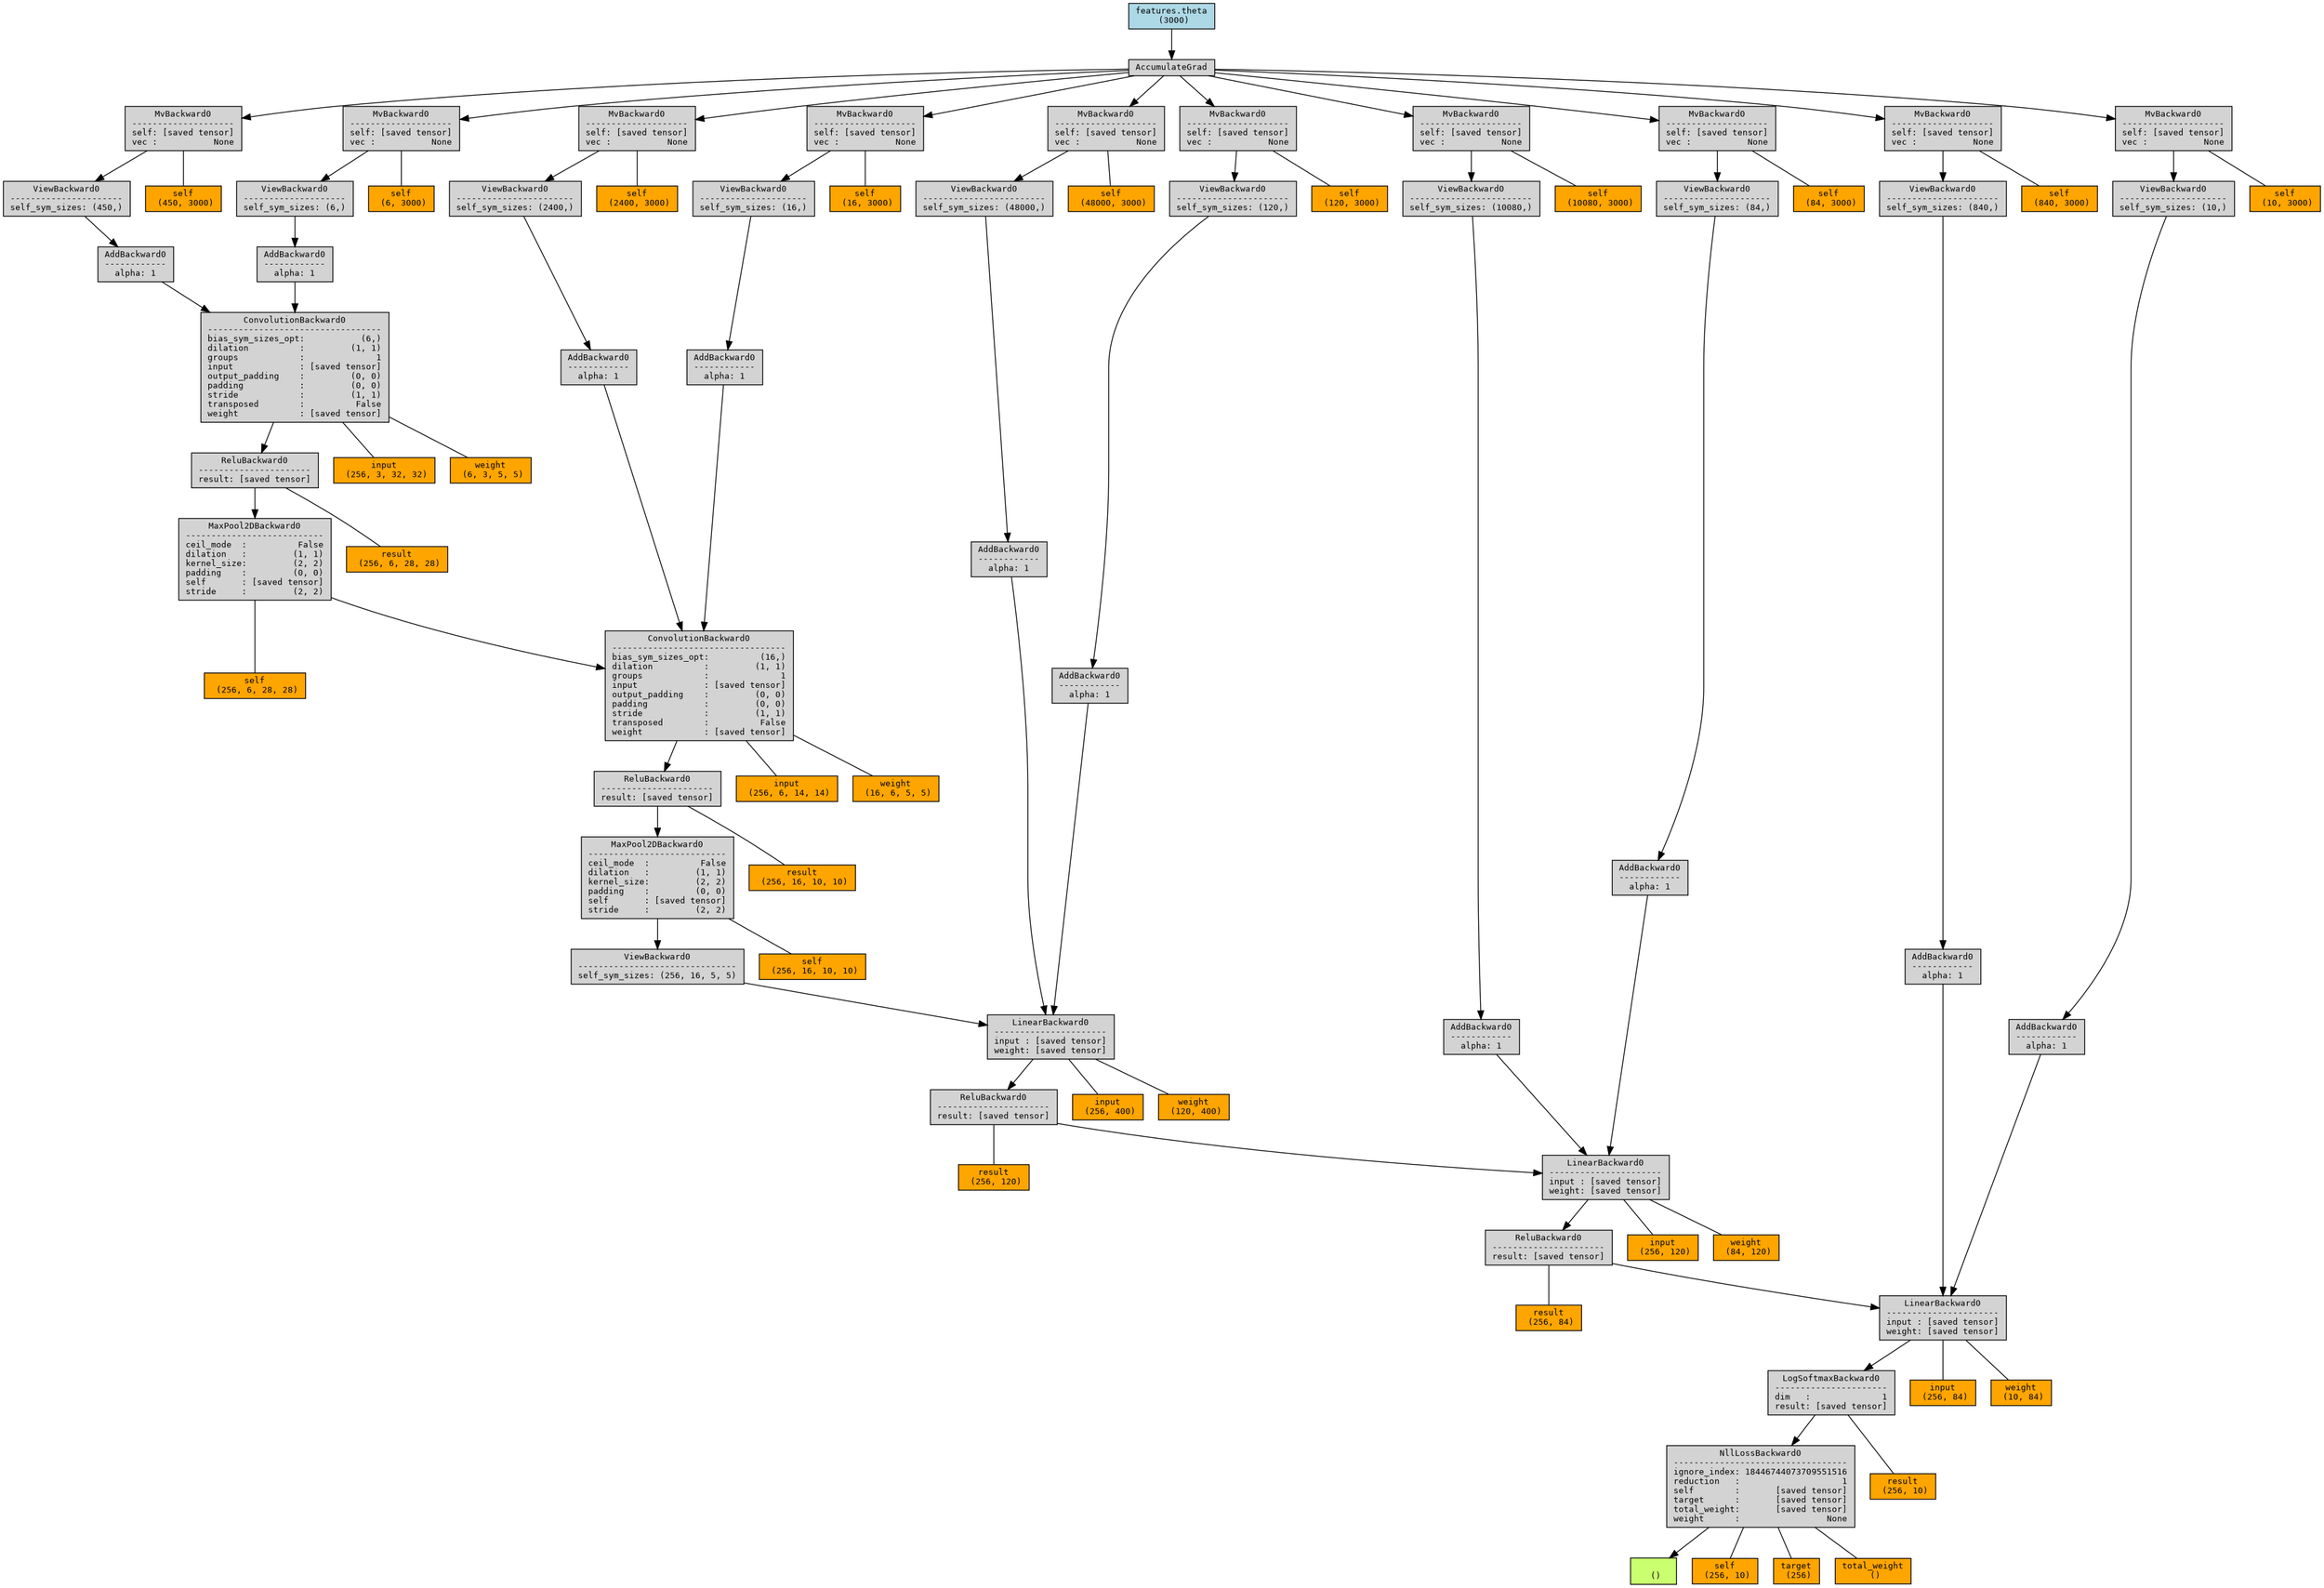 digraph {
	graph [size="24.3,24.3"]
	node [align=left fontname=monospace fontsize=10 height=0.2 ranksep=0.1 shape=box style=filled]
	4825723696 [label="
 ()" fillcolor=darkolivegreen1]
	5264033152 -> 4825729840 [dir=none]
	4825729840 [label="self
 (256, 10)" fillcolor=orange]
	5264033152 -> 5260957536 [dir=none]
	5260957536 [label="target
 (256)" fillcolor=orange]
	5264033152 -> 4825729760 [dir=none]
	4825729760 [label="total_weight
 ()" fillcolor=orange]
	5264033152 [label="NllLossBackward0
----------------------------------
ignore_index: 18446744073709551516
reduction   :                    1
self        :       [saved tensor]
target      :       [saved tensor]
total_weight:       [saved tensor]
weight      :                 None"]
	5264032288 -> 5264033152
	5264032288 -> 4825734320 [dir=none]
	4825734320 [label="result
 (256, 10)" fillcolor=orange]
	5264032288 [label="LogSoftmaxBackward0
----------------------
dim   :              1
result: [saved tensor]"]
	5264034064 -> 5264032288
	5264034064 -> 5260785552 [dir=none]
	5260785552 [label="input
 (256, 84)" fillcolor=orange]
	5264034064 -> 5260786192 [dir=none]
	5260786192 [label="weight
 (10, 84)" fillcolor=orange]
	5264034064 [label="LinearBackward0
----------------------
input : [saved tensor]
weight: [saved tensor]"]
	5264033248 -> 5264034064
	5264033248 -> 5263906896 [dir=none]
	5263906896 [label="result
 (256, 84)" fillcolor=orange]
	5264033248 [label="ReluBackward0
----------------------
result: [saved tensor]"]
	5264033680 -> 5264033248
	5264033680 -> 5260783072 [dir=none]
	5260783072 [label="input
 (256, 120)" fillcolor=orange]
	5264033680 -> 5260774592 [dir=none]
	5260774592 [label="weight
 (84, 120)" fillcolor=orange]
	5264033680 [label="LinearBackward0
----------------------
input : [saved tensor]
weight: [saved tensor]"]
	5264031952 -> 5264033680
	5264031952 -> 5263909936 [dir=none]
	5263909936 [label="result
 (256, 120)" fillcolor=orange]
	5264031952 [label="ReluBackward0
----------------------
result: [saved tensor]"]
	5264032480 -> 5264031952
	5264032480 -> 5260775872 [dir=none]
	5260775872 [label="input
 (256, 400)" fillcolor=orange]
	5264032480 -> 5260774352 [dir=none]
	5260774352 [label="weight
 (120, 400)" fillcolor=orange]
	5264032480 [label="LinearBackward0
----------------------
input : [saved tensor]
weight: [saved tensor]"]
	5264033440 -> 5264032480
	5264033440 [label="ViewBackward0
-------------------------------
self_sym_sizes: (256, 16, 5, 5)"]
	5264034208 -> 5264033440
	5264034208 -> 5260785152 [dir=none]
	5260785152 [label="self
 (256, 16, 10, 10)" fillcolor=orange]
	5264034208 [label="MaxPool2DBackward0
---------------------------
ceil_mode  :          False
dilation   :         (1, 1)
kernel_size:         (2, 2)
padding    :         (0, 0)
self       : [saved tensor]
stride     :         (2, 2)"]
	5264034256 -> 5264034208
	5264034256 -> 5263915456 [dir=none]
	5263915456 [label="result
 (256, 16, 10, 10)" fillcolor=orange]
	5264034256 [label="ReluBackward0
----------------------
result: [saved tensor]"]
	5264033920 -> 5264034256
	5264033920 -> 4825719616 [dir=none]
	4825719616 [label="input
 (256, 6, 14, 14)" fillcolor=orange]
	5264033920 -> 5260775712 [dir=none]
	5260775712 [label="weight
 (16, 6, 5, 5)" fillcolor=orange]
	5264033920 [label="ConvolutionBackward0
----------------------------------
bias_sym_sizes_opt:          (16,)
dilation          :         (1, 1)
groups            :              1
input             : [saved tensor]
output_padding    :         (0, 0)
padding           :         (0, 0)
stride            :         (1, 1)
transposed        :          False
weight            : [saved tensor]"]
	5264034880 -> 5264033920
	5264034880 -> 4825718896 [dir=none]
	4825718896 [label="self
 (256, 6, 28, 28)" fillcolor=orange]
	5264034880 [label="MaxPool2DBackward0
---------------------------
ceil_mode  :          False
dilation   :         (1, 1)
kernel_size:         (2, 2)
padding    :         (0, 0)
self       : [saved tensor]
stride     :         (2, 2)"]
	5264034736 -> 5264034880
	5264034736 -> 5263913216 [dir=none]
	5263913216 [label="result
 (256, 6, 28, 28)" fillcolor=orange]
	5264034736 [label="ReluBackward0
----------------------
result: [saved tensor]"]
	5264034832 -> 5264034736
	5264034832 -> 5260957376 [dir=none]
	5260957376 [label="input
 (256, 3, 32, 32)" fillcolor=orange]
	5264034832 -> 5260952256 [dir=none]
	5260952256 [label="weight
 (6, 3, 5, 5)" fillcolor=orange]
	5264034832 [label="ConvolutionBackward0
----------------------------------
bias_sym_sizes_opt:           (6,)
dilation          :         (1, 1)
groups            :              1
input             : [saved tensor]
output_padding    :         (0, 0)
padding           :         (0, 0)
stride            :         (1, 1)
transposed        :          False
weight            : [saved tensor]"]
	5264035072 -> 5264034832
	5264035072 [label="AddBackward0
------------
alpha: 1"]
	5264035216 -> 5264035072
	5264035216 [label="ViewBackward0
----------------------
self_sym_sizes: (450,)"]
	5264035312 -> 5264035216
	5264035312 -> 5260956816 [dir=none]
	5260956816 [label="self
 (450, 3000)" fillcolor=orange]
	5264035312 [label="MvBackward0
--------------------
self: [saved tensor]
vec :           None"]
	5264035504 -> 5264035312
	5242253808 [label="features.theta
 (3000)" fillcolor=lightblue]
	5242253808 -> 5264035504
	5264035504 [label=AccumulateGrad]
	5264034928 -> 5264034832
	5264034928 [label="AddBackward0
------------
alpha: 1"]
	5264035360 -> 5264034928
	5264035360 [label="ViewBackward0
--------------------
self_sym_sizes: (6,)"]
	5264035552 -> 5264035360
	5264035552 -> 5238726128 [dir=none]
	5238726128 [label="self
 (6, 3000)" fillcolor=orange]
	5264035552 [label="MvBackward0
--------------------
self: [saved tensor]
vec :           None"]
	5264035504 -> 5264035552
	5264033824 -> 5264033920
	5264033824 [label="AddBackward0
------------
alpha: 1"]
	5264033728 -> 5264033824
	5264033728 [label="ViewBackward0
-----------------------
self_sym_sizes: (2400,)"]
	5264035600 -> 5264033728
	5264035600 -> 5238726688 [dir=none]
	5238726688 [label="self
 (2400, 3000)" fillcolor=orange]
	5264035600 [label="MvBackward0
--------------------
self: [saved tensor]
vec :           None"]
	5264035504 -> 5264035600
	5264032432 -> 5264033920
	5264032432 [label="AddBackward0
------------
alpha: 1"]
	5264035120 -> 5264032432
	5264035120 [label="ViewBackward0
---------------------
self_sym_sizes: (16,)"]
	5264034016 -> 5264035120
	5264034016 -> 5262444800 [dir=none]
	5262444800 [label="self
 (16, 3000)" fillcolor=orange]
	5264034016 [label="MvBackward0
--------------------
self: [saved tensor]
vec :           None"]
	5264035504 -> 5264034016
	5264031808 -> 5264032480
	5264031808 [label="AddBackward0
------------
alpha: 1"]
	5264033344 -> 5264031808
	5264033344 [label="ViewBackward0
------------------------
self_sym_sizes: (48000,)"]
	5264035264 -> 5264033344
	5264035264 -> 4825729120 [dir=none]
	4825729120 [label="self
 (48000, 3000)" fillcolor=orange]
	5264035264 [label="MvBackward0
--------------------
self: [saved tensor]
vec :           None"]
	5264035504 -> 5264035264
	5264033872 -> 5264032480
	5264033872 [label="AddBackward0
------------
alpha: 1"]
	5264035744 -> 5264033872
	5264035744 [label="ViewBackward0
----------------------
self_sym_sizes: (120,)"]
	5264034400 -> 5264035744
	5264034400 -> 4825728800 [dir=none]
	4825728800 [label="self
 (120, 3000)" fillcolor=orange]
	5264034400 [label="MvBackward0
--------------------
self: [saved tensor]
vec :           None"]
	5264035504 -> 5264034400
	5264033776 -> 5264033680
	5264033776 [label="AddBackward0
------------
alpha: 1"]
	5264033536 -> 5264033776
	5264033536 [label="ViewBackward0
------------------------
self_sym_sizes: (10080,)"]
	5264034784 -> 5264033536
	5264034784 -> 4825729040 [dir=none]
	4825729040 [label="self
 (10080, 3000)" fillcolor=orange]
	5264034784 [label="MvBackward0
--------------------
self: [saved tensor]
vec :           None"]
	5264035504 -> 5264034784
	5264034688 -> 5264033680
	5264034688 [label="AddBackward0
------------
alpha: 1"]
	5264034304 -> 5264034688
	5264034304 [label="ViewBackward0
---------------------
self_sym_sizes: (84,)"]
	5264032048 -> 5264034304
	5264032048 -> 4825730240 [dir=none]
	4825730240 [label="self
 (84, 3000)" fillcolor=orange]
	5264032048 [label="MvBackward0
--------------------
self: [saved tensor]
vec :           None"]
	5264035504 -> 5264032048
	5264033488 -> 5264034064
	5264033488 [label="AddBackward0
------------
alpha: 1"]
	5264035696 -> 5264033488
	5264035696 [label="ViewBackward0
----------------------
self_sym_sizes: (840,)"]
	5264035840 -> 5264035696
	5264035840 -> 4825729680 [dir=none]
	4825729680 [label="self
 (840, 3000)" fillcolor=orange]
	5264035840 [label="MvBackward0
--------------------
self: [saved tensor]
vec :           None"]
	5264035504 -> 5264035840
	5264032672 -> 5264034064
	5264032672 [label="AddBackward0
------------
alpha: 1"]
	5264032720 -> 5264032672
	5264032720 [label="ViewBackward0
---------------------
self_sym_sizes: (10,)"]
	5264034496 -> 5264032720
	5264034496 -> 4825731520 [dir=none]
	4825731520 [label="self
 (10, 3000)" fillcolor=orange]
	5264034496 [label="MvBackward0
--------------------
self: [saved tensor]
vec :           None"]
	5264035504 -> 5264034496
	5264033152 -> 4825723696
}
